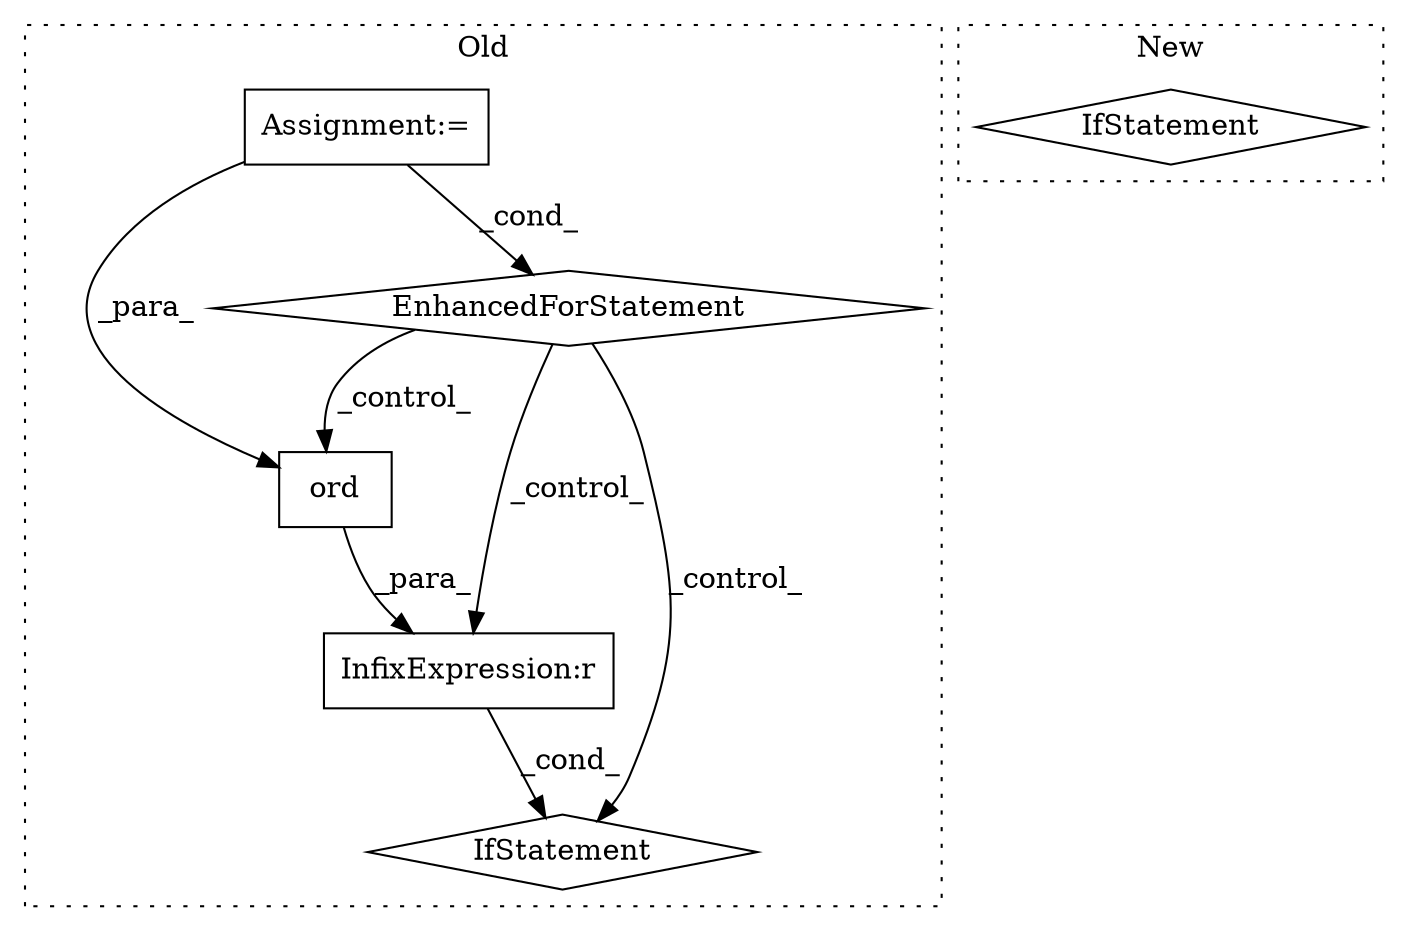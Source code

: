 digraph G {
subgraph cluster0 {
1 [label="ord" a="32" s="2484,2492" l="4,1" shape="box"];
3 [label="InfixExpression:r" a="27" s="2493" l="3" shape="box"];
4 [label="IfStatement" a="25" s="2499" l="3" shape="diamond"];
5 [label="EnhancedForStatement" a="70" s="2304,2371" l="53,2" shape="diamond"];
6 [label="Assignment:=" a="7" s="2304,2371" l="53,2" shape="box"];
label = "Old";
style="dotted";
}
subgraph cluster1 {
2 [label="IfStatement" a="25" s="2333" l="30" shape="diamond"];
label = "New";
style="dotted";
}
1 -> 3 [label="_para_"];
3 -> 4 [label="_cond_"];
5 -> 3 [label="_control_"];
5 -> 4 [label="_control_"];
5 -> 1 [label="_control_"];
6 -> 1 [label="_para_"];
6 -> 5 [label="_cond_"];
}